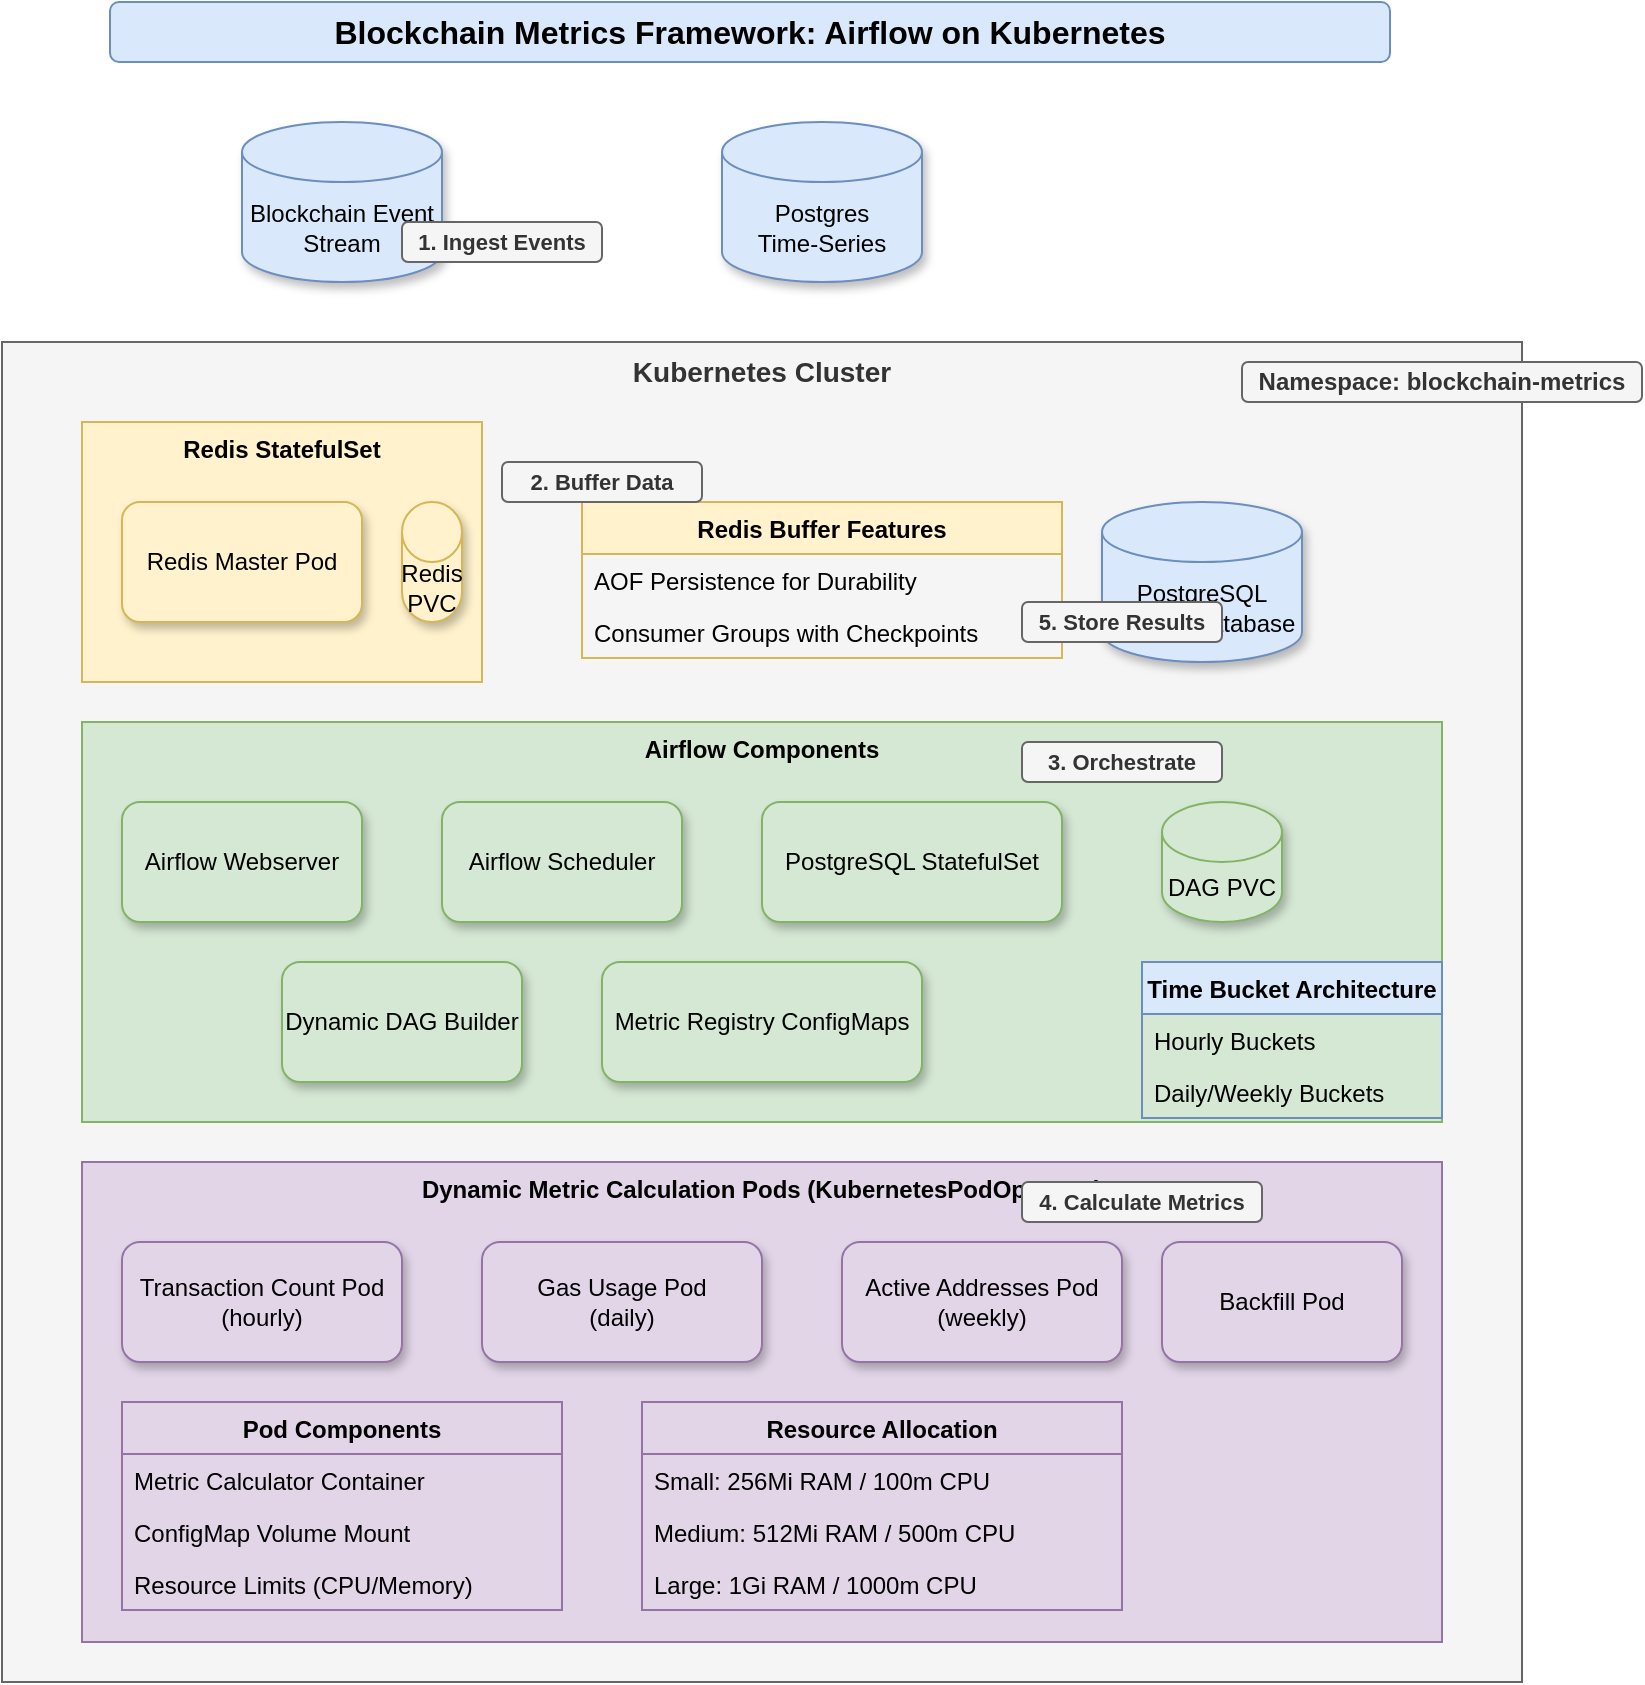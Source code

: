 <mxfile version="14.8.0" type="device">
  <diagram id="prtHgNgQTEPvFCAcTncT" name="Kubernetes Architecture">
    <mxGraphModel dx="1298" dy="834" grid="1" gridSize="10" guides="1" tooltips="1" connect="1" arrows="1" fold="1" page="1" pageScale="1" pageWidth="827" pageHeight="1169" math="0" shadow="0">
      <root>
        <mxCell id="0" />
        <mxCell id="1" parent="0" />
        <!-- Title -->
        <mxCell id="2" value="Blockchain Metrics Framework: Airflow on Kubernetes" style="text;html=1;strokeColor=#6c8ebf;fillColor=#dae8fc;align=center;verticalAlign=middle;whiteSpace=wrap;rounded=1;fontSize=16;fontStyle=1" vertex="1" parent="1">
          <mxGeometry x="94" y="20" width="640" height="30" as="geometry" />
        </mxCell>
        
        <!-- Data Sources -->
        <mxCell id="3" value="Blockchain Event Stream" style="shape=cylinder3;whiteSpace=wrap;html=1;boundedLbl=1;backgroundOutline=1;size=15;fillColor=#dae8fc;strokeColor=#6c8ebf;shadow=1" vertex="1" parent="1">
          <mxGeometry x="160" y="80" width="100" height="80" as="geometry" />
        </mxCell>
        
        <mxCell id="4" value="Postgres&#xa;Time-Series" style="shape=cylinder3;whiteSpace=wrap;html=1;boundedLbl=1;backgroundOutline=1;size=15;fillColor=#dae8fc;strokeColor=#6c8ebf;shadow=1" vertex="1" parent="1">
          <mxGeometry x="400" y="80" width="100" height="80" as="geometry" />
        </mxCell>
        
        <!-- Kubernetes Cluster -->
        <mxCell id="5" value="Kubernetes Cluster" style="rounded=0;whiteSpace=wrap;html=1;fillColor=#f5f5f5;strokeColor=#666666;fontColor=#333333;verticalAlign=top;fontStyle=1;fontSize=14;" vertex="1" parent="1">
          <mxGeometry x="40" y="190" width="760" height="670" as="geometry" />
        </mxCell>
        
        <!-- Redis Buffer -->
        <mxCell id="6" value="Redis StatefulSet" style="rounded=0;whiteSpace=wrap;html=1;fillColor=#fff2cc;strokeColor=#d6b656;verticalAlign=top;fontStyle=1" vertex="1" parent="1">
          <mxGeometry x="80" y="230" width="200" height="130" as="geometry" />
        </mxCell>
        
        <!-- Redis Pods -->
        <mxCell id="7" value="Redis Master Pod" style="rounded=1;whiteSpace=wrap;html=1;fillColor=#fff2cc;strokeColor=#d6b656;shadow=1" vertex="1" parent="1">
          <mxGeometry x="100" y="270" width="120" height="60" as="geometry" />
        </mxCell>
        
        <!-- Redis PVC -->
        <mxCell id="8" value="Redis PVC" style="shape=cylinder3;whiteSpace=wrap;html=1;boundedLbl=1;backgroundOutline=1;size=15;fillColor=#fff2cc;strokeColor=#d6b656;shadow=1" vertex="1" parent="1">
          <mxGeometry x="240" y="270" width="30" height="60" as="geometry" />
        </mxCell>
        
        <!-- Airflow Namespace -->
        <mxCell id="9" value="Airflow Components" style="rounded=0;whiteSpace=wrap;html=1;fillColor=#d5e8d4;strokeColor=#82b366;verticalAlign=top;fontStyle=1" vertex="1" parent="1">
          <mxGeometry x="80" y="380" width="680" height="200" as="geometry" />
        </mxCell>
        
        <!-- Airflow Webserver -->
        <mxCell id="10" value="Airflow Webserver" style="rounded=1;whiteSpace=wrap;html=1;fillColor=#d5e8d4;strokeColor=#82b366;shadow=1" vertex="1" parent="1">
          <mxGeometry x="100" y="420" width="120" height="60" as="geometry" />
        </mxCell>
        
        <!-- Airflow Scheduler -->
        <mxCell id="11" value="Airflow Scheduler" style="rounded=1;whiteSpace=wrap;html=1;fillColor=#d5e8d4;strokeColor=#82b366;shadow=1" vertex="1" parent="1">
          <mxGeometry x="260" y="420" width="120" height="60" as="geometry" />
        </mxCell>
        
        <!-- Postgres DB -->
        <mxCell id="12" value="PostgreSQL StatefulSet" style="rounded=1;whiteSpace=wrap;html=1;fillColor=#d5e8d4;strokeColor=#82b366;shadow=1" vertex="1" parent="1">
          <mxGeometry x="420" y="420" width="150" height="60" as="geometry" />
        </mxCell>
        
        <!-- DAG Volume -->
        <mxCell id="13" value="DAG PVC" style="shape=cylinder3;whiteSpace=wrap;html=1;boundedLbl=1;backgroundOutline=1;size=15;fillColor=#d5e8d4;strokeColor=#82b366;shadow=1" vertex="1" parent="1">
          <mxGeometry x="620" y="420" width="60" height="60" as="geometry" />
        </mxCell>
        
        <!-- Dynamic DAG Builder -->
        <mxCell id="14" value="Dynamic DAG Builder" style="rounded=1;whiteSpace=wrap;html=1;fillColor=#d5e8d4;strokeColor=#82b366;shadow=1" vertex="1" parent="1">
          <mxGeometry x="180" y="500" width="120" height="60" as="geometry" />
        </mxCell>
        
        <!-- Metric Registry -->
        <mxCell id="15" value="Metric Registry ConfigMaps" style="rounded=1;whiteSpace=wrap;html=1;fillColor=#d5e8d4;strokeColor=#82b366;shadow=1" vertex="1" parent="1">
          <mxGeometry x="340" y="500" width="160" height="60" as="geometry" />
        </mxCell>
        
        <!-- Kubernetes Pod Operator Section -->
        <mxCell id="16" value="Dynamic Metric Calculation Pods (KubernetesPodOperator)" style="rounded=0;whiteSpace=wrap;html=1;fillColor=#e1d5e7;strokeColor=#9673a6;verticalAlign=top;fontStyle=1" vertex="1" parent="1">
          <mxGeometry x="80" y="600" width="680" height="240" as="geometry" />
        </mxCell>
        
        <!-- Hourly Metrics Pod -->
        <mxCell id="17" value="Transaction Count Pod&#xa;(hourly)" style="rounded=1;whiteSpace=wrap;html=1;fillColor=#e1d5e7;strokeColor=#9673a6;shadow=1" vertex="1" parent="1">
          <mxGeometry x="100" y="640" width="140" height="60" as="geometry" />
        </mxCell>
        
        <!-- Daily Metrics Pod -->
        <mxCell id="18" value="Gas Usage Pod&#xa;(daily)" style="rounded=1;whiteSpace=wrap;html=1;fillColor=#e1d5e7;strokeColor=#9673a6;shadow=1" vertex="1" parent="1">
          <mxGeometry x="280" y="640" width="140" height="60" as="geometry" />
        </mxCell>
        
        <!-- Weekly Metrics Pod -->
        <mxCell id="19" value="Active Addresses Pod&#xa;(weekly)" style="rounded=1;whiteSpace=wrap;html=1;fillColor=#e1d5e7;strokeColor=#9673a6;shadow=1" vertex="1" parent="1">
          <mxGeometry x="460" y="640" width="140" height="60" as="geometry" />
        </mxCell>
        
        <!-- Backfill Pod -->
        <mxCell id="20" value="Backfill Pod" style="rounded=1;whiteSpace=wrap;html=1;fillColor=#e1d5e7;strokeColor=#9673a6;shadow=1" vertex="1" parent="1">
          <mxGeometry x="620" y="640" width="120" height="60" as="geometry" />
        </mxCell>
        
        <!-- Container details -->
        <mxCell id="21" value="Pod Components" style="swimlane;fontStyle=1;childLayout=stackLayout;horizontal=1;startSize=26;fillColor=#e1d5e7;horizontalStack=0;resizeParent=1;resizeParentMax=0;resizeLast=0;collapsible=1;marginBottom=0;strokeColor=#9673a6;" vertex="1" parent="1">
          <mxGeometry x="100" y="720" width="220" height="104" as="geometry" />
        </mxCell>
        
        <mxCell id="22" value="Metric Calculator Container" style="text;strokeColor=none;fillColor=none;align=left;verticalAlign=top;spacingLeft=4;spacingRight=4;overflow=hidden;rotatable=0;points=[[0,0.5],[1,0.5]];portConstraint=eastwest;" vertex="1" parent="21">
          <mxGeometry y="26" width="220" height="26" as="geometry" />
        </mxCell>
        
        <mxCell id="23" value="ConfigMap Volume Mount" style="text;strokeColor=none;fillColor=none;align=left;verticalAlign=top;spacingLeft=4;spacingRight=4;overflow=hidden;rotatable=0;points=[[0,0.5],[1,0.5]];portConstraint=eastwest;" vertex="1" parent="21">
          <mxGeometry y="52" width="220" height="26" as="geometry" />
        </mxCell>
        
        <mxCell id="24" value="Resource Limits (CPU/Memory)" style="text;strokeColor=none;fillColor=none;align=left;verticalAlign=top;spacingLeft=4;spacingRight=4;overflow=hidden;rotatable=0;points=[[0,0.5],[1,0.5]];portConstraint=eastwest;" vertex="1" parent="21">
          <mxGeometry y="78" width="220" height="26" as="geometry" />
        </mxCell>
        
        <!-- Resource allocation -->
        <mxCell id="25" value="Resource Allocation" style="swimlane;fontStyle=1;childLayout=stackLayout;horizontal=1;startSize=26;fillColor=#e1d5e7;horizontalStack=0;resizeParent=1;resizeParentMax=0;resizeLast=0;collapsible=1;marginBottom=0;strokeColor=#9673a6;" vertex="1" parent="1">
          <mxGeometry x="360" y="720" width="240" height="104" as="geometry" />
        </mxCell>
        
        <mxCell id="26" value="Small: 256Mi RAM / 100m CPU" style="text;strokeColor=none;fillColor=none;align=left;verticalAlign=top;spacingLeft=4;spacingRight=4;overflow=hidden;rotatable=0;points=[[0,0.5],[1,0.5]];portConstraint=eastwest;" vertex="1" parent="25">
          <mxGeometry y="26" width="240" height="26" as="geometry" />
        </mxCell>
        
        <mxCell id="27" value="Medium: 512Mi RAM / 500m CPU" style="text;strokeColor=none;fillColor=none;align=left;verticalAlign=top;spacingLeft=4;spacingRight=4;overflow=hidden;rotatable=0;points=[[0,0.5],[1,0.5]];portConstraint=eastwest;" vertex="1" parent="25">
          <mxGeometry y="52" width="240" height="26" as="geometry" />
        </mxCell>
        
        <mxCell id="28" value="Large: 1Gi RAM / 1000m CPU" style="text;strokeColor=none;fillColor=none;align=left;verticalAlign=top;spacingLeft=4;spacingRight=4;overflow=hidden;rotatable=0;points=[[0,0.5],[1,0.5]];portConstraint=eastwest;" vertex="1" parent="25">
          <mxGeometry y="78" width="240" height="26" as="geometry" />
        </mxCell>
        
        <!-- Redis Buffer details -->
        <mxCell id="29" value="Redis Buffer Features" style="swimlane;fontStyle=1;childLayout=stackLayout;horizontal=1;startSize=26;fillColor=#fff2cc;horizontalStack=0;resizeParent=1;resizeParentMax=0;resizeLast=0;collapsible=1;marginBottom=0;strokeColor=#d6b656;" vertex="1" parent="1">
          <mxGeometry x="330" y="270" width="240" height="78" as="geometry" />
        </mxCell>
        
        <mxCell id="30" value="AOF Persistence for Durability" style="text;strokeColor=none;fillColor=none;align=left;verticalAlign=top;spacingLeft=4;spacingRight=4;overflow=hidden;rotatable=0;points=[[0,0.5],[1,0.5]];portConstraint=eastwest;" vertex="1" parent="29">
          <mxGeometry y="26" width="240" height="26" as="geometry" />
        </mxCell>
        
        <mxCell id="31" value="Consumer Groups with Checkpoints" style="text;strokeColor=none;fillColor=none;align=left;verticalAlign=top;spacingLeft=4;spacingRight=4;overflow=hidden;rotatable=0;points=[[0,0.5],[1,0.5]];portConstraint=eastwest;" vertex="1" parent="29">
          <mxGeometry y="52" width="240" height="26" as="geometry" />
        </mxCell>
        
        <!-- PostgreSQL Metrics DB -->
        <mxCell id="32" value="PostgreSQL&#xa;Metrics Database" style="shape=cylinder3;whiteSpace=wrap;html=1;boundedLbl=1;backgroundOutline=1;size=15;fillColor=#dae8fc;strokeColor=#6c8ebf;shadow=1" vertex="1" parent="1">
          <mxGeometry x="590" y="270" width="100" height="80" as="geometry" />
        </mxCell>
        
        <!-- Connection arrows removed -->
        
        <!-- Kubernetes labels -->
        <mxCell id="46" value="Namespace: blockchain-metrics" style="text;html=1;strokeColor=#666666;fillColor=#f5f5f5;align=center;verticalAlign=middle;whiteSpace=wrap;rounded=1;fontStyle=1;fontColor=#333333;" vertex="1" parent="1">
          <mxGeometry x="660" y="200" width="200" height="20" as="geometry" />
        </mxCell>
        
        <!-- Time Bucket Architecture -->
        <mxCell id="47" value="Time Bucket Architecture" style="swimlane;fontStyle=1;childLayout=stackLayout;horizontal=1;startSize=26;fillColor=#dae8fc;horizontalStack=0;resizeParent=1;resizeParentMax=0;resizeLast=0;collapsible=1;marginBottom=0;strokeColor=#6c8ebf;" vertex="1" parent="1">
          <mxGeometry x="610" y="500" width="150" height="78" as="geometry" />
        </mxCell>
        
        <mxCell id="48" value="Hourly Buckets" style="text;strokeColor=none;fillColor=none;align=left;verticalAlign=top;spacingLeft=4;spacingRight=4;overflow=hidden;rotatable=0;points=[[0,0.5],[1,0.5]];portConstraint=eastwest;" vertex="1" parent="47">
          <mxGeometry y="26" width="150" height="26" as="geometry" />
        </mxCell>
        
        <mxCell id="49" value="Daily/Weekly Buckets" style="text;strokeColor=none;fillColor=none;align=left;verticalAlign=top;spacingLeft=4;spacingRight=4;overflow=hidden;rotatable=0;points=[[0,0.5],[1,0.5]];portConstraint=eastwest;" vertex="1" parent="47">
          <mxGeometry y="52" width="150" height="26" as="geometry" />
        </mxCell>
      <!-- Flow description elements -->
        <mxCell id="flow1" value="1. Ingest Events" style="text;html=1;strokeColor=#666666;fillColor=#f5f5f5;align=center;verticalAlign=middle;whiteSpace=wrap;rounded=1;fontStyle=1;fontSize=11;fontColor=#333333;" vertex="1" parent="1">
          <mxGeometry x="240" y="130" width="100" height="20" as="geometry" />
        </mxCell>
        
        <mxCell id="flow2" value="2. Buffer Data" style="text;html=1;strokeColor=#666666;fillColor=#f5f5f5;align=center;verticalAlign=middle;whiteSpace=wrap;rounded=1;fontStyle=1;fontSize=11;fontColor=#333333;" vertex="1" parent="1">
          <mxGeometry x="290" y="250" width="100" height="20" as="geometry" />
        </mxCell>
        
        <mxCell id="flow3" value="3. Orchestrate" style="text;html=1;strokeColor=#666666;fillColor=#f5f5f5;align=center;verticalAlign=middle;whiteSpace=wrap;rounded=1;fontStyle=1;fontSize=11;fontColor=#333333;" vertex="1" parent="1">
          <mxGeometry x="550" y="390" width="100" height="20" as="geometry" />
        </mxCell>
        
        <mxCell id="flow4" value="4. Calculate Metrics" style="text;html=1;strokeColor=#666666;fillColor=#f5f5f5;align=center;verticalAlign=middle;whiteSpace=wrap;rounded=1;fontStyle=1;fontSize=11;fontColor=#333333;" vertex="1" parent="1">
          <mxGeometry x="550" y="610" width="120" height="20" as="geometry" />
        </mxCell>
        
        <mxCell id="flow5" value="5. Store Results" style="text;html=1;strokeColor=#666666;fillColor=#f5f5f5;align=center;verticalAlign=middle;whiteSpace=wrap;rounded=1;fontStyle=1;fontSize=11;fontColor=#333333;" vertex="1" parent="1">
          <mxGeometry x="550" y="320" width="100" height="20" as="geometry" />
        </mxCell>
      </root>
    </mxGraphModel>
  </diagram>
</mxfile>
